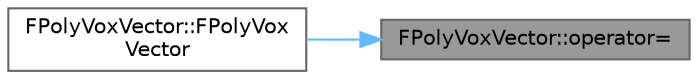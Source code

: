 digraph "FPolyVoxVector::operator="
{
 // LATEX_PDF_SIZE
  bgcolor="transparent";
  edge [fontname=Helvetica,fontsize=10,labelfontname=Helvetica,labelfontsize=10];
  node [fontname=Helvetica,fontsize=10,shape=box,height=0.2,width=0.4];
  rankdir="RL";
  Node1 [id="Node000001",label="FPolyVoxVector::operator=",height=0.2,width=0.4,color="gray40", fillcolor="grey60", style="filled", fontcolor="black",tooltip=" "];
  Node1 -> Node2 [id="edge3_Node000001_Node000002",dir="back",color="steelblue1",style="solid",tooltip=" "];
  Node2 [id="Node000002",label="FPolyVoxVector::FPolyVox\lVector",height=0.2,width=0.4,color="grey40", fillcolor="white", style="filled",URL="$struct_f_poly_vox_vector.html#affb47fdd7cb996b0cee6c74d11b68d0e",tooltip=" "];
}

